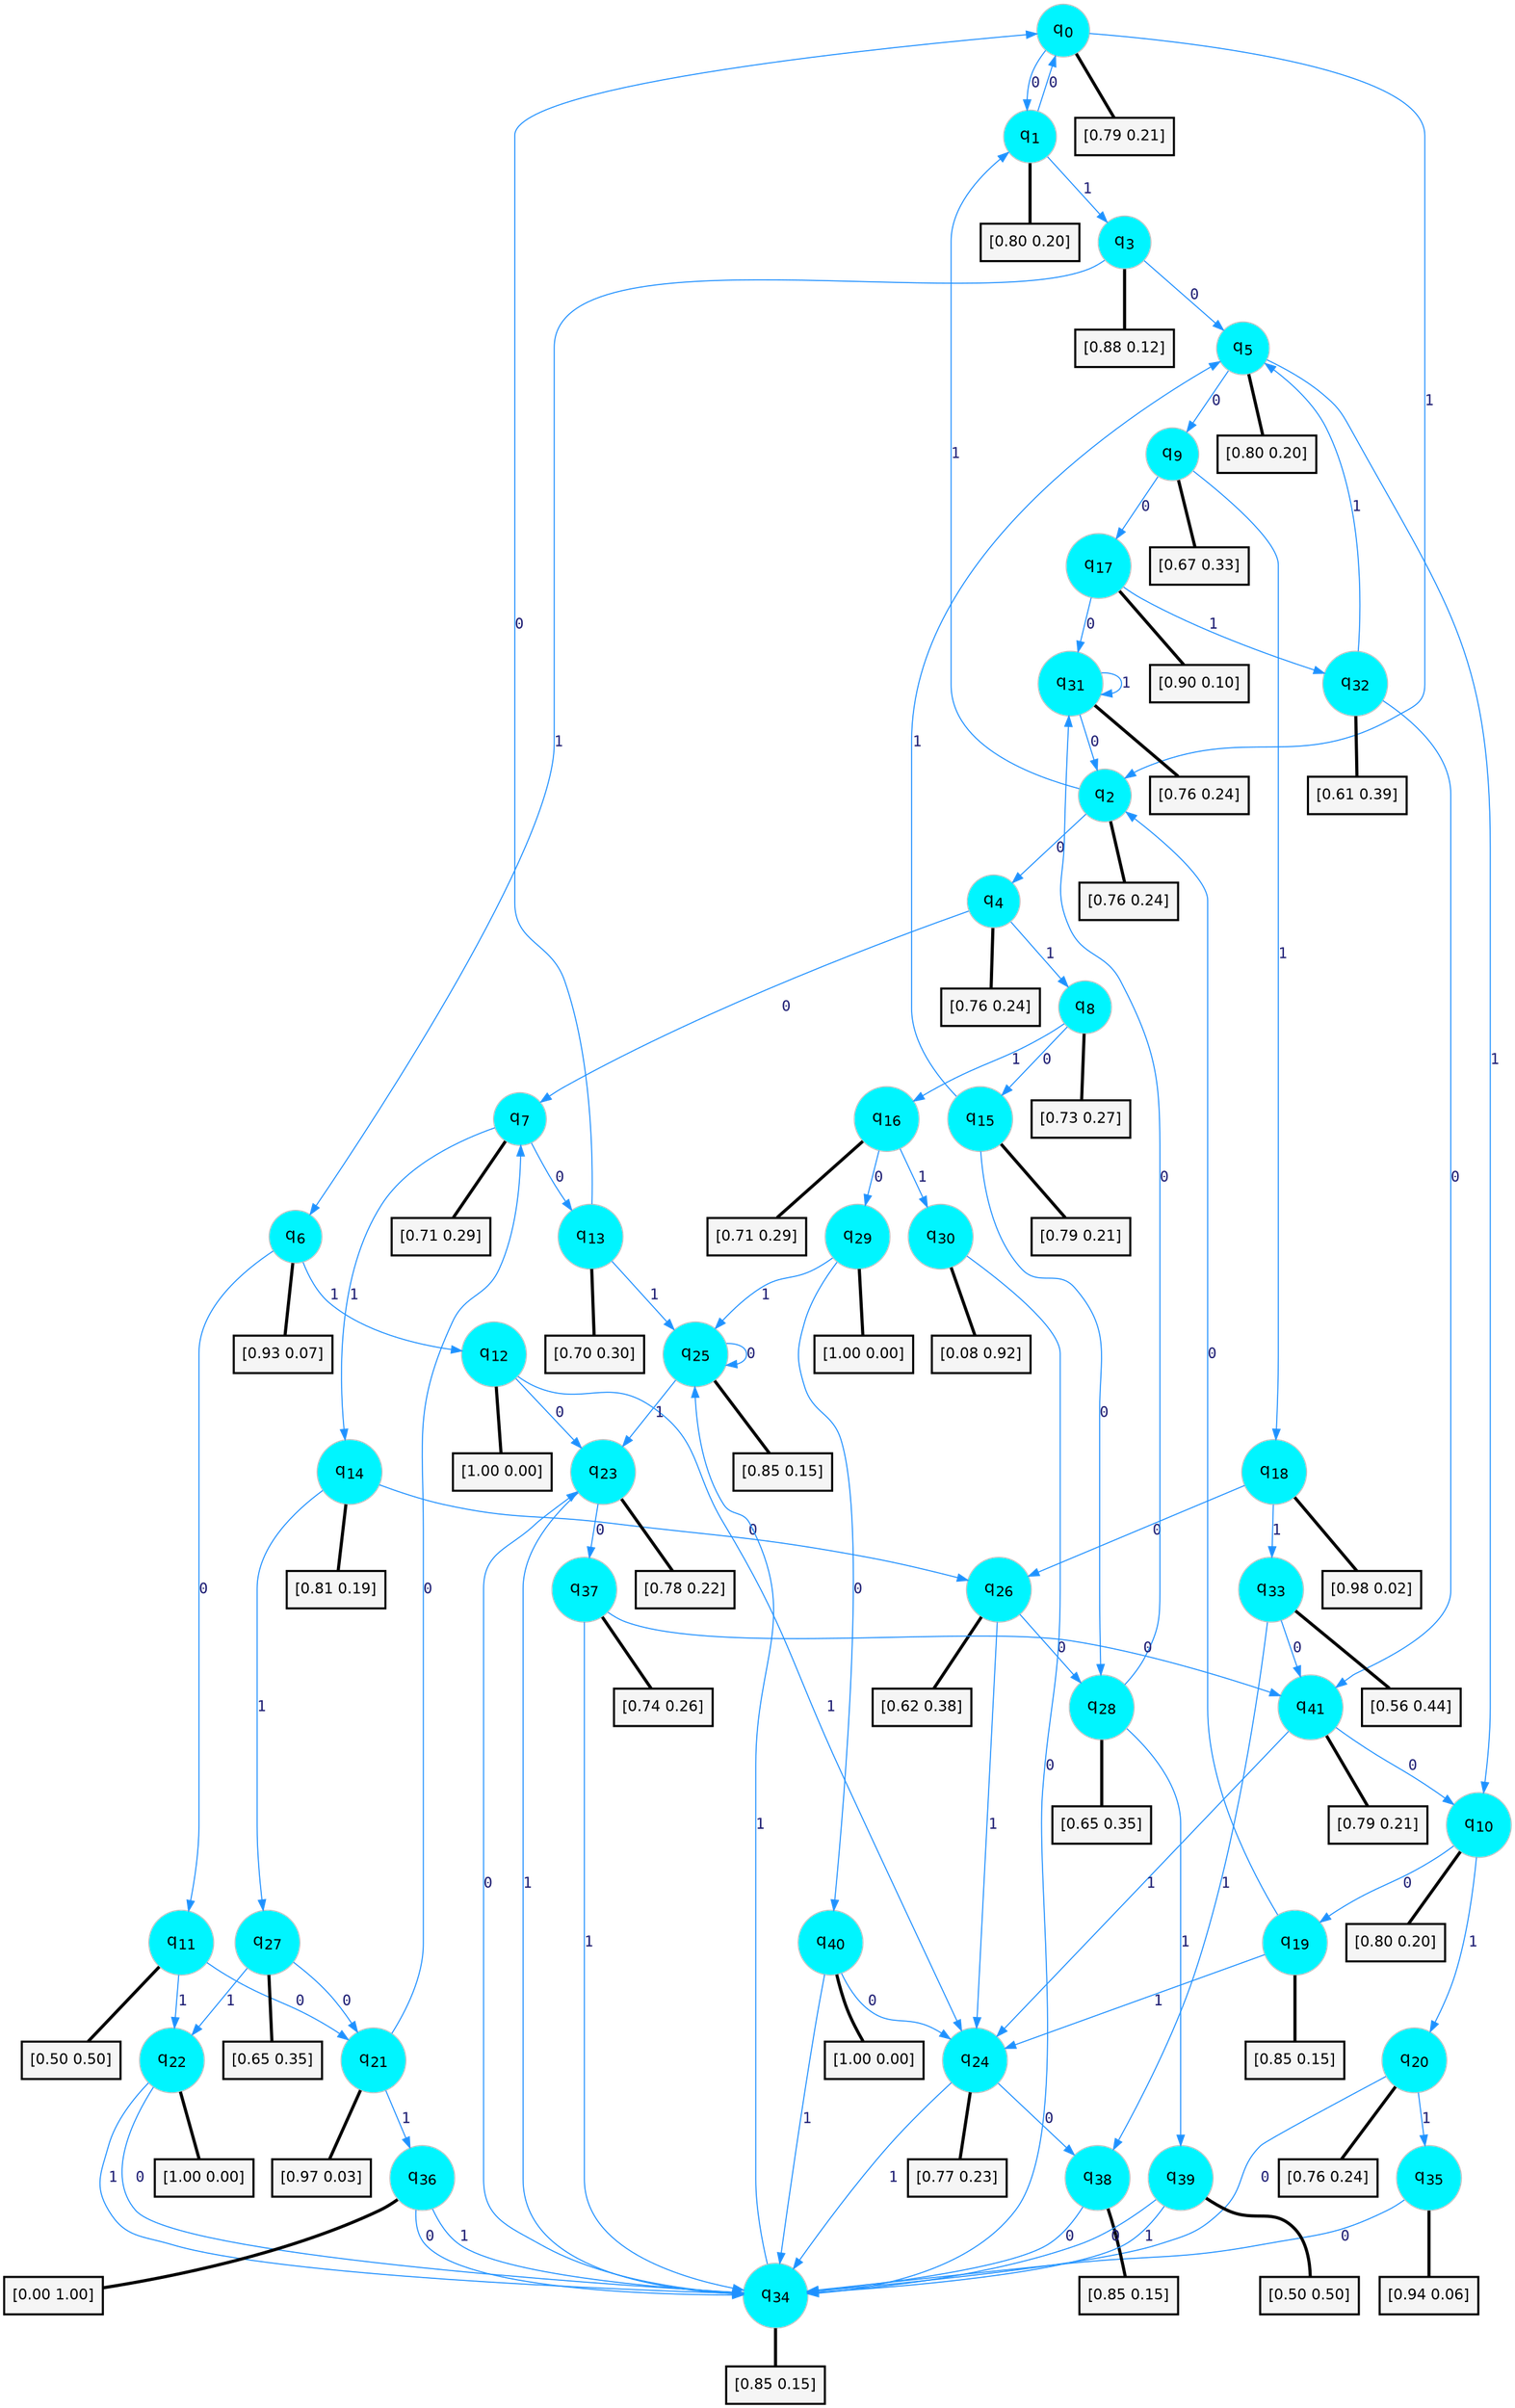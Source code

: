 digraph G {
graph [
bgcolor=transparent, dpi=300, rankdir=TD, size="40,25"];
node [
color=gray, fillcolor=turquoise1, fontcolor=black, fontname=Helvetica, fontsize=16, fontweight=bold, shape=circle, style=filled];
edge [
arrowsize=1, color=dodgerblue1, fontcolor=midnightblue, fontname=courier, fontweight=bold, penwidth=1, style=solid, weight=20];
0[label=<q<SUB>0</SUB>>];
1[label=<q<SUB>1</SUB>>];
2[label=<q<SUB>2</SUB>>];
3[label=<q<SUB>3</SUB>>];
4[label=<q<SUB>4</SUB>>];
5[label=<q<SUB>5</SUB>>];
6[label=<q<SUB>6</SUB>>];
7[label=<q<SUB>7</SUB>>];
8[label=<q<SUB>8</SUB>>];
9[label=<q<SUB>9</SUB>>];
10[label=<q<SUB>10</SUB>>];
11[label=<q<SUB>11</SUB>>];
12[label=<q<SUB>12</SUB>>];
13[label=<q<SUB>13</SUB>>];
14[label=<q<SUB>14</SUB>>];
15[label=<q<SUB>15</SUB>>];
16[label=<q<SUB>16</SUB>>];
17[label=<q<SUB>17</SUB>>];
18[label=<q<SUB>18</SUB>>];
19[label=<q<SUB>19</SUB>>];
20[label=<q<SUB>20</SUB>>];
21[label=<q<SUB>21</SUB>>];
22[label=<q<SUB>22</SUB>>];
23[label=<q<SUB>23</SUB>>];
24[label=<q<SUB>24</SUB>>];
25[label=<q<SUB>25</SUB>>];
26[label=<q<SUB>26</SUB>>];
27[label=<q<SUB>27</SUB>>];
28[label=<q<SUB>28</SUB>>];
29[label=<q<SUB>29</SUB>>];
30[label=<q<SUB>30</SUB>>];
31[label=<q<SUB>31</SUB>>];
32[label=<q<SUB>32</SUB>>];
33[label=<q<SUB>33</SUB>>];
34[label=<q<SUB>34</SUB>>];
35[label=<q<SUB>35</SUB>>];
36[label=<q<SUB>36</SUB>>];
37[label=<q<SUB>37</SUB>>];
38[label=<q<SUB>38</SUB>>];
39[label=<q<SUB>39</SUB>>];
40[label=<q<SUB>40</SUB>>];
41[label=<q<SUB>41</SUB>>];
42[label="[0.79 0.21]", shape=box,fontcolor=black, fontname=Helvetica, fontsize=14, penwidth=2, fillcolor=whitesmoke,color=black];
43[label="[0.80 0.20]", shape=box,fontcolor=black, fontname=Helvetica, fontsize=14, penwidth=2, fillcolor=whitesmoke,color=black];
44[label="[0.76 0.24]", shape=box,fontcolor=black, fontname=Helvetica, fontsize=14, penwidth=2, fillcolor=whitesmoke,color=black];
45[label="[0.88 0.12]", shape=box,fontcolor=black, fontname=Helvetica, fontsize=14, penwidth=2, fillcolor=whitesmoke,color=black];
46[label="[0.76 0.24]", shape=box,fontcolor=black, fontname=Helvetica, fontsize=14, penwidth=2, fillcolor=whitesmoke,color=black];
47[label="[0.80 0.20]", shape=box,fontcolor=black, fontname=Helvetica, fontsize=14, penwidth=2, fillcolor=whitesmoke,color=black];
48[label="[0.93 0.07]", shape=box,fontcolor=black, fontname=Helvetica, fontsize=14, penwidth=2, fillcolor=whitesmoke,color=black];
49[label="[0.71 0.29]", shape=box,fontcolor=black, fontname=Helvetica, fontsize=14, penwidth=2, fillcolor=whitesmoke,color=black];
50[label="[0.73 0.27]", shape=box,fontcolor=black, fontname=Helvetica, fontsize=14, penwidth=2, fillcolor=whitesmoke,color=black];
51[label="[0.67 0.33]", shape=box,fontcolor=black, fontname=Helvetica, fontsize=14, penwidth=2, fillcolor=whitesmoke,color=black];
52[label="[0.80 0.20]", shape=box,fontcolor=black, fontname=Helvetica, fontsize=14, penwidth=2, fillcolor=whitesmoke,color=black];
53[label="[0.50 0.50]", shape=box,fontcolor=black, fontname=Helvetica, fontsize=14, penwidth=2, fillcolor=whitesmoke,color=black];
54[label="[1.00 0.00]", shape=box,fontcolor=black, fontname=Helvetica, fontsize=14, penwidth=2, fillcolor=whitesmoke,color=black];
55[label="[0.70 0.30]", shape=box,fontcolor=black, fontname=Helvetica, fontsize=14, penwidth=2, fillcolor=whitesmoke,color=black];
56[label="[0.81 0.19]", shape=box,fontcolor=black, fontname=Helvetica, fontsize=14, penwidth=2, fillcolor=whitesmoke,color=black];
57[label="[0.79 0.21]", shape=box,fontcolor=black, fontname=Helvetica, fontsize=14, penwidth=2, fillcolor=whitesmoke,color=black];
58[label="[0.71 0.29]", shape=box,fontcolor=black, fontname=Helvetica, fontsize=14, penwidth=2, fillcolor=whitesmoke,color=black];
59[label="[0.90 0.10]", shape=box,fontcolor=black, fontname=Helvetica, fontsize=14, penwidth=2, fillcolor=whitesmoke,color=black];
60[label="[0.98 0.02]", shape=box,fontcolor=black, fontname=Helvetica, fontsize=14, penwidth=2, fillcolor=whitesmoke,color=black];
61[label="[0.85 0.15]", shape=box,fontcolor=black, fontname=Helvetica, fontsize=14, penwidth=2, fillcolor=whitesmoke,color=black];
62[label="[0.76 0.24]", shape=box,fontcolor=black, fontname=Helvetica, fontsize=14, penwidth=2, fillcolor=whitesmoke,color=black];
63[label="[0.97 0.03]", shape=box,fontcolor=black, fontname=Helvetica, fontsize=14, penwidth=2, fillcolor=whitesmoke,color=black];
64[label="[1.00 0.00]", shape=box,fontcolor=black, fontname=Helvetica, fontsize=14, penwidth=2, fillcolor=whitesmoke,color=black];
65[label="[0.78 0.22]", shape=box,fontcolor=black, fontname=Helvetica, fontsize=14, penwidth=2, fillcolor=whitesmoke,color=black];
66[label="[0.77 0.23]", shape=box,fontcolor=black, fontname=Helvetica, fontsize=14, penwidth=2, fillcolor=whitesmoke,color=black];
67[label="[0.85 0.15]", shape=box,fontcolor=black, fontname=Helvetica, fontsize=14, penwidth=2, fillcolor=whitesmoke,color=black];
68[label="[0.62 0.38]", shape=box,fontcolor=black, fontname=Helvetica, fontsize=14, penwidth=2, fillcolor=whitesmoke,color=black];
69[label="[0.65 0.35]", shape=box,fontcolor=black, fontname=Helvetica, fontsize=14, penwidth=2, fillcolor=whitesmoke,color=black];
70[label="[0.65 0.35]", shape=box,fontcolor=black, fontname=Helvetica, fontsize=14, penwidth=2, fillcolor=whitesmoke,color=black];
71[label="[1.00 0.00]", shape=box,fontcolor=black, fontname=Helvetica, fontsize=14, penwidth=2, fillcolor=whitesmoke,color=black];
72[label="[0.08 0.92]", shape=box,fontcolor=black, fontname=Helvetica, fontsize=14, penwidth=2, fillcolor=whitesmoke,color=black];
73[label="[0.76 0.24]", shape=box,fontcolor=black, fontname=Helvetica, fontsize=14, penwidth=2, fillcolor=whitesmoke,color=black];
74[label="[0.61 0.39]", shape=box,fontcolor=black, fontname=Helvetica, fontsize=14, penwidth=2, fillcolor=whitesmoke,color=black];
75[label="[0.56 0.44]", shape=box,fontcolor=black, fontname=Helvetica, fontsize=14, penwidth=2, fillcolor=whitesmoke,color=black];
76[label="[0.85 0.15]", shape=box,fontcolor=black, fontname=Helvetica, fontsize=14, penwidth=2, fillcolor=whitesmoke,color=black];
77[label="[0.94 0.06]", shape=box,fontcolor=black, fontname=Helvetica, fontsize=14, penwidth=2, fillcolor=whitesmoke,color=black];
78[label="[0.00 1.00]", shape=box,fontcolor=black, fontname=Helvetica, fontsize=14, penwidth=2, fillcolor=whitesmoke,color=black];
79[label="[0.74 0.26]", shape=box,fontcolor=black, fontname=Helvetica, fontsize=14, penwidth=2, fillcolor=whitesmoke,color=black];
80[label="[0.85 0.15]", shape=box,fontcolor=black, fontname=Helvetica, fontsize=14, penwidth=2, fillcolor=whitesmoke,color=black];
81[label="[0.50 0.50]", shape=box,fontcolor=black, fontname=Helvetica, fontsize=14, penwidth=2, fillcolor=whitesmoke,color=black];
82[label="[1.00 0.00]", shape=box,fontcolor=black, fontname=Helvetica, fontsize=14, penwidth=2, fillcolor=whitesmoke,color=black];
83[label="[0.79 0.21]", shape=box,fontcolor=black, fontname=Helvetica, fontsize=14, penwidth=2, fillcolor=whitesmoke,color=black];
0->1 [label=0];
0->2 [label=1];
0->42 [arrowhead=none, penwidth=3,color=black];
1->0 [label=0];
1->3 [label=1];
1->43 [arrowhead=none, penwidth=3,color=black];
2->4 [label=0];
2->1 [label=1];
2->44 [arrowhead=none, penwidth=3,color=black];
3->5 [label=0];
3->6 [label=1];
3->45 [arrowhead=none, penwidth=3,color=black];
4->7 [label=0];
4->8 [label=1];
4->46 [arrowhead=none, penwidth=3,color=black];
5->9 [label=0];
5->10 [label=1];
5->47 [arrowhead=none, penwidth=3,color=black];
6->11 [label=0];
6->12 [label=1];
6->48 [arrowhead=none, penwidth=3,color=black];
7->13 [label=0];
7->14 [label=1];
7->49 [arrowhead=none, penwidth=3,color=black];
8->15 [label=0];
8->16 [label=1];
8->50 [arrowhead=none, penwidth=3,color=black];
9->17 [label=0];
9->18 [label=1];
9->51 [arrowhead=none, penwidth=3,color=black];
10->19 [label=0];
10->20 [label=1];
10->52 [arrowhead=none, penwidth=3,color=black];
11->21 [label=0];
11->22 [label=1];
11->53 [arrowhead=none, penwidth=3,color=black];
12->23 [label=0];
12->24 [label=1];
12->54 [arrowhead=none, penwidth=3,color=black];
13->0 [label=0];
13->25 [label=1];
13->55 [arrowhead=none, penwidth=3,color=black];
14->26 [label=0];
14->27 [label=1];
14->56 [arrowhead=none, penwidth=3,color=black];
15->28 [label=0];
15->5 [label=1];
15->57 [arrowhead=none, penwidth=3,color=black];
16->29 [label=0];
16->30 [label=1];
16->58 [arrowhead=none, penwidth=3,color=black];
17->31 [label=0];
17->32 [label=1];
17->59 [arrowhead=none, penwidth=3,color=black];
18->26 [label=0];
18->33 [label=1];
18->60 [arrowhead=none, penwidth=3,color=black];
19->2 [label=0];
19->24 [label=1];
19->61 [arrowhead=none, penwidth=3,color=black];
20->34 [label=0];
20->35 [label=1];
20->62 [arrowhead=none, penwidth=3,color=black];
21->7 [label=0];
21->36 [label=1];
21->63 [arrowhead=none, penwidth=3,color=black];
22->34 [label=0];
22->34 [label=1];
22->64 [arrowhead=none, penwidth=3,color=black];
23->37 [label=0];
23->34 [label=1];
23->65 [arrowhead=none, penwidth=3,color=black];
24->38 [label=0];
24->34 [label=1];
24->66 [arrowhead=none, penwidth=3,color=black];
25->25 [label=0];
25->23 [label=1];
25->67 [arrowhead=none, penwidth=3,color=black];
26->28 [label=0];
26->24 [label=1];
26->68 [arrowhead=none, penwidth=3,color=black];
27->21 [label=0];
27->22 [label=1];
27->69 [arrowhead=none, penwidth=3,color=black];
28->31 [label=0];
28->39 [label=1];
28->70 [arrowhead=none, penwidth=3,color=black];
29->40 [label=0];
29->25 [label=1];
29->71 [arrowhead=none, penwidth=3,color=black];
30->34 [label=0];
30->72 [arrowhead=none, penwidth=3,color=black];
31->2 [label=0];
31->31 [label=1];
31->73 [arrowhead=none, penwidth=3,color=black];
32->41 [label=0];
32->5 [label=1];
32->74 [arrowhead=none, penwidth=3,color=black];
33->41 [label=0];
33->38 [label=1];
33->75 [arrowhead=none, penwidth=3,color=black];
34->23 [label=0];
34->25 [label=1];
34->76 [arrowhead=none, penwidth=3,color=black];
35->34 [label=0];
35->77 [arrowhead=none, penwidth=3,color=black];
36->34 [label=0];
36->34 [label=1];
36->78 [arrowhead=none, penwidth=3,color=black];
37->41 [label=0];
37->34 [label=1];
37->79 [arrowhead=none, penwidth=3,color=black];
38->34 [label=0];
38->80 [arrowhead=none, penwidth=3,color=black];
39->34 [label=0];
39->34 [label=1];
39->81 [arrowhead=none, penwidth=3,color=black];
40->24 [label=0];
40->34 [label=1];
40->82 [arrowhead=none, penwidth=3,color=black];
41->10 [label=0];
41->24 [label=1];
41->83 [arrowhead=none, penwidth=3,color=black];
}
